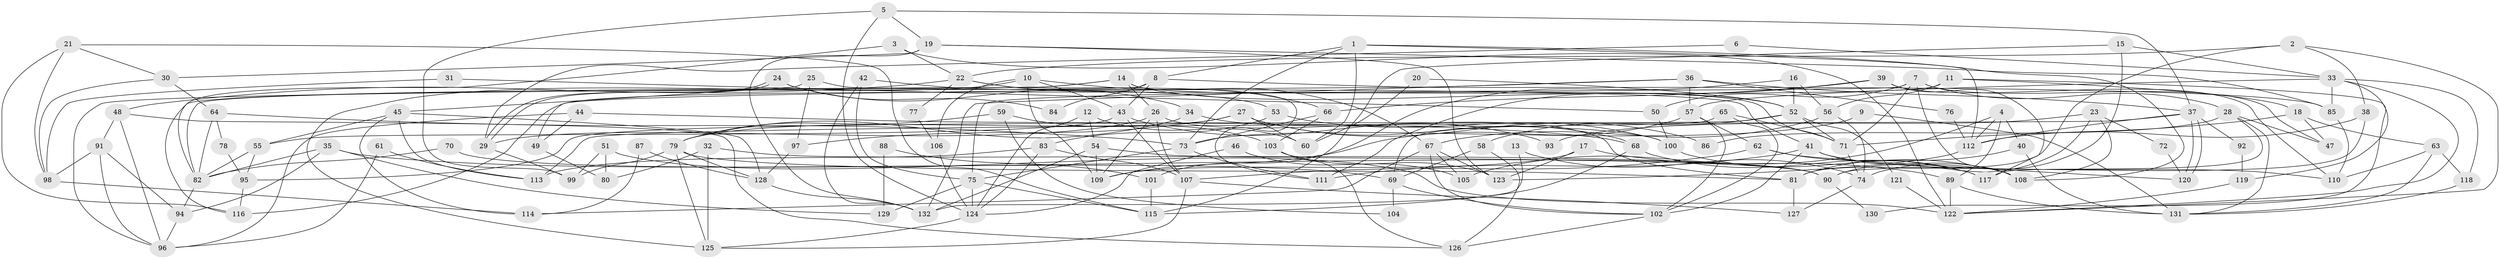 // Generated by graph-tools (version 1.1) at 2025/26/03/09/25 03:26:17]
// undirected, 132 vertices, 264 edges
graph export_dot {
graph [start="1"]
  node [color=gray90,style=filled];
  1;
  2;
  3;
  4;
  5;
  6;
  7;
  8;
  9;
  10;
  11;
  12;
  13;
  14;
  15;
  16;
  17;
  18;
  19;
  20;
  21;
  22;
  23;
  24;
  25;
  26;
  27;
  28;
  29;
  30;
  31;
  32;
  33;
  34;
  35;
  36;
  37;
  38;
  39;
  40;
  41;
  42;
  43;
  44;
  45;
  46;
  47;
  48;
  49;
  50;
  51;
  52;
  53;
  54;
  55;
  56;
  57;
  58;
  59;
  60;
  61;
  62;
  63;
  64;
  65;
  66;
  67;
  68;
  69;
  70;
  71;
  72;
  73;
  74;
  75;
  76;
  77;
  78;
  79;
  80;
  81;
  82;
  83;
  84;
  85;
  86;
  87;
  88;
  89;
  90;
  91;
  92;
  93;
  94;
  95;
  96;
  97;
  98;
  99;
  100;
  101;
  102;
  103;
  104;
  105;
  106;
  107;
  108;
  109;
  110;
  111;
  112;
  113;
  114;
  115;
  116;
  117;
  118;
  119;
  120;
  121;
  122;
  123;
  124;
  125;
  126;
  127;
  128;
  129;
  130;
  131;
  132;
  1 -- 108;
  1 -- 60;
  1 -- 8;
  1 -- 73;
  1 -- 112;
  2 -- 81;
  2 -- 22;
  2 -- 38;
  2 -- 122;
  3 -- 122;
  3 -- 82;
  3 -- 22;
  4 -- 112;
  4 -- 40;
  4 -- 89;
  4 -- 105;
  5 -- 124;
  5 -- 37;
  5 -- 19;
  5 -- 99;
  6 -- 33;
  6 -- 29;
  7 -- 75;
  7 -- 71;
  7 -- 28;
  7 -- 47;
  7 -- 50;
  7 -- 108;
  8 -- 82;
  8 -- 43;
  8 -- 84;
  8 -- 85;
  9 -- 131;
  9 -- 73;
  10 -- 109;
  10 -- 43;
  10 -- 67;
  10 -- 106;
  10 -- 125;
  11 -- 18;
  11 -- 116;
  11 -- 56;
  11 -- 130;
  12 -- 54;
  12 -- 124;
  12 -- 60;
  13 -- 132;
  13 -- 74;
  14 -- 26;
  14 -- 96;
  14 -- 52;
  14 -- 71;
  14 -- 116;
  15 -- 74;
  15 -- 33;
  15 -- 115;
  16 -- 56;
  16 -- 52;
  16 -- 101;
  17 -- 123;
  17 -- 89;
  17 -- 109;
  18 -- 47;
  18 -- 63;
  18 -- 71;
  19 -- 85;
  19 -- 30;
  19 -- 123;
  19 -- 132;
  20 -- 52;
  20 -- 60;
  21 -- 98;
  21 -- 115;
  21 -- 30;
  21 -- 116;
  22 -- 48;
  22 -- 66;
  22 -- 77;
  22 -- 111;
  23 -- 90;
  23 -- 108;
  23 -- 72;
  23 -- 93;
  24 -- 29;
  24 -- 29;
  24 -- 34;
  24 -- 84;
  25 -- 97;
  25 -- 41;
  25 -- 45;
  26 -- 107;
  26 -- 109;
  26 -- 29;
  26 -- 81;
  27 -- 68;
  27 -- 79;
  27 -- 60;
  27 -- 86;
  27 -- 97;
  28 -- 117;
  28 -- 47;
  28 -- 86;
  28 -- 131;
  29 -- 99;
  30 -- 64;
  30 -- 98;
  31 -- 50;
  31 -- 98;
  32 -- 125;
  32 -- 90;
  32 -- 80;
  33 -- 122;
  33 -- 118;
  33 -- 57;
  33 -- 85;
  33 -- 119;
  34 -- 100;
  34 -- 79;
  35 -- 82;
  35 -- 69;
  35 -- 94;
  35 -- 129;
  36 -- 132;
  36 -- 37;
  36 -- 49;
  36 -- 57;
  36 -- 76;
  37 -- 120;
  37 -- 120;
  37 -- 112;
  37 -- 92;
  37 -- 113;
  38 -- 112;
  38 -- 90;
  39 -- 110;
  39 -- 66;
  39 -- 111;
  39 -- 117;
  40 -- 81;
  40 -- 131;
  41 -- 102;
  41 -- 111;
  41 -- 108;
  41 -- 110;
  42 -- 75;
  42 -- 132;
  42 -- 53;
  43 -- 55;
  43 -- 93;
  43 -- 107;
  44 -- 68;
  44 -- 96;
  44 -- 49;
  45 -- 114;
  45 -- 55;
  45 -- 113;
  45 -- 128;
  46 -- 105;
  46 -- 124;
  48 -- 126;
  48 -- 96;
  48 -- 91;
  49 -- 80;
  50 -- 100;
  51 -- 99;
  51 -- 80;
  51 -- 122;
  52 -- 71;
  52 -- 58;
  52 -- 95;
  52 -- 121;
  53 -- 83;
  53 -- 100;
  54 -- 132;
  54 -- 109;
  54 -- 90;
  55 -- 95;
  55 -- 82;
  56 -- 67;
  56 -- 74;
  57 -- 62;
  57 -- 102;
  57 -- 109;
  58 -- 69;
  58 -- 126;
  59 -- 79;
  59 -- 103;
  59 -- 104;
  61 -- 113;
  61 -- 96;
  62 -- 107;
  62 -- 117;
  62 -- 120;
  63 -- 131;
  63 -- 110;
  63 -- 118;
  64 -- 73;
  64 -- 78;
  64 -- 82;
  65 -- 102;
  65 -- 71;
  65 -- 69;
  66 -- 73;
  66 -- 103;
  67 -- 102;
  67 -- 105;
  67 -- 114;
  67 -- 123;
  68 -- 115;
  68 -- 117;
  69 -- 102;
  69 -- 104;
  70 -- 90;
  70 -- 82;
  71 -- 74;
  72 -- 120;
  73 -- 111;
  73 -- 75;
  74 -- 127;
  75 -- 124;
  75 -- 115;
  75 -- 129;
  76 -- 112;
  77 -- 106;
  78 -- 95;
  79 -- 99;
  79 -- 125;
  79 -- 81;
  79 -- 128;
  81 -- 127;
  82 -- 94;
  83 -- 113;
  83 -- 107;
  83 -- 124;
  85 -- 110;
  87 -- 128;
  87 -- 114;
  88 -- 129;
  88 -- 101;
  89 -- 122;
  89 -- 131;
  90 -- 130;
  91 -- 94;
  91 -- 96;
  91 -- 98;
  92 -- 119;
  94 -- 96;
  95 -- 116;
  97 -- 128;
  98 -- 114;
  100 -- 108;
  101 -- 115;
  102 -- 126;
  103 -- 123;
  103 -- 126;
  106 -- 124;
  107 -- 127;
  107 -- 125;
  112 -- 123;
  118 -- 131;
  119 -- 122;
  121 -- 122;
  124 -- 125;
  128 -- 132;
}
